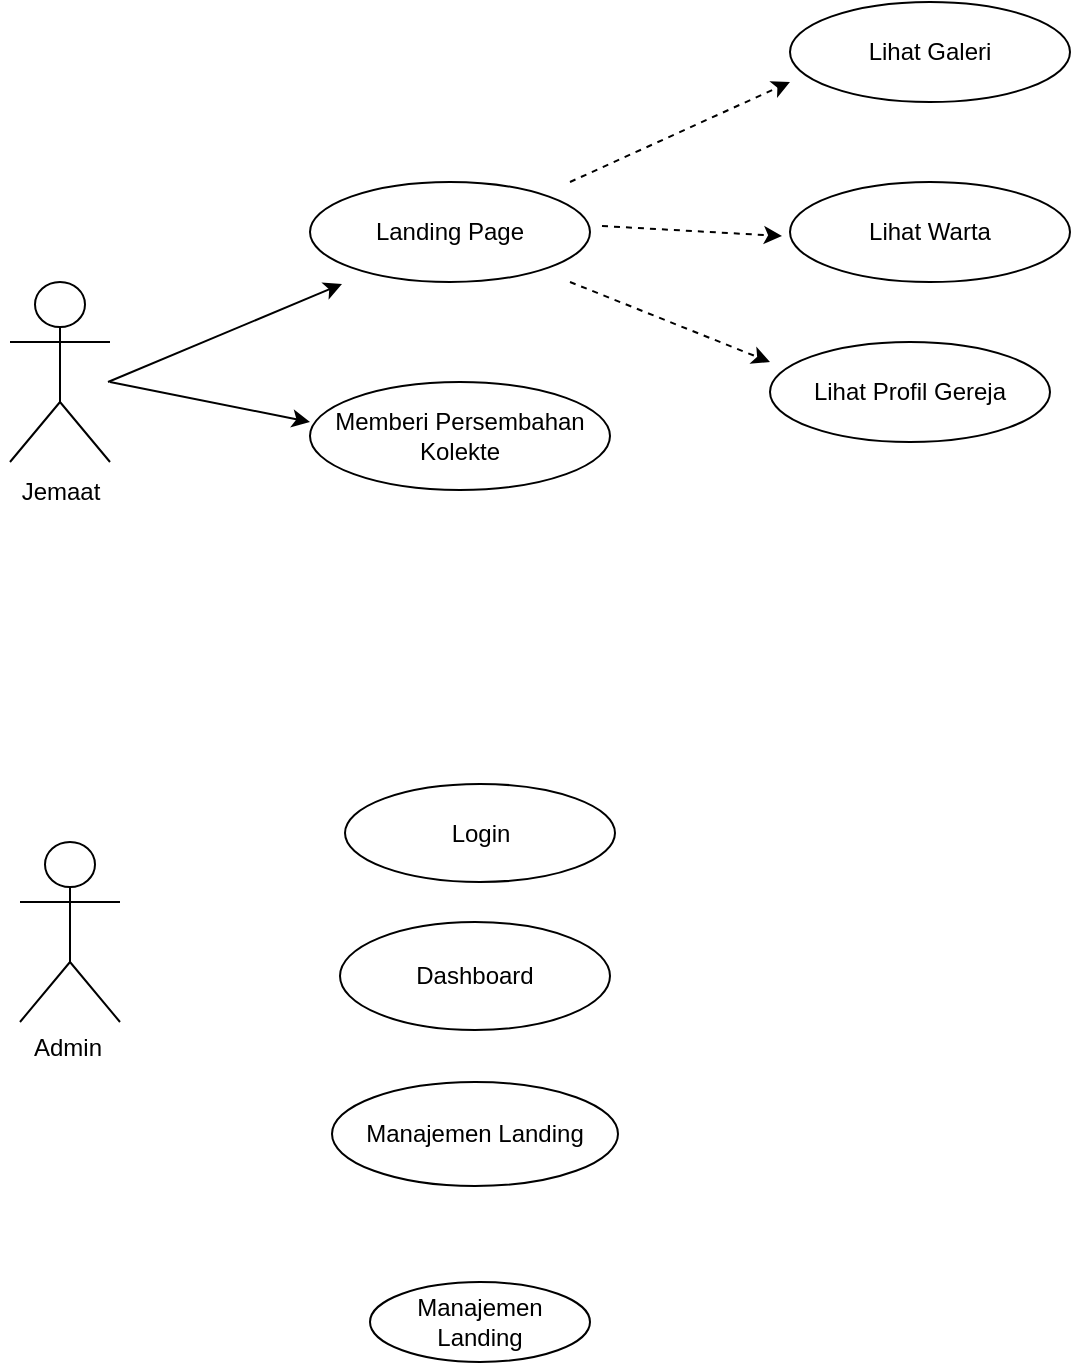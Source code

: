 <mxfile version="20.2.7" type="github">
  <diagram id="lJzqKo0tMmMthapr_AUm" name="Halaman-1">
    <mxGraphModel dx="781" dy="540" grid="1" gridSize="10" guides="1" tooltips="1" connect="1" arrows="1" fold="1" page="1" pageScale="1" pageWidth="850" pageHeight="1100" math="0" shadow="0">
      <root>
        <mxCell id="0" />
        <mxCell id="1" parent="0" />
        <mxCell id="KfWaGZeMBS_jtLyXlY-o-1" value="" style="shape=umlActor;verticalLabelPosition=bottom;verticalAlign=top;html=1;outlineConnect=0;" vertex="1" parent="1">
          <mxGeometry x="70" y="150" width="50" height="90" as="geometry" />
        </mxCell>
        <mxCell id="KfWaGZeMBS_jtLyXlY-o-2" value="Landing Page" style="ellipse;whiteSpace=wrap;html=1;" vertex="1" parent="1">
          <mxGeometry x="220" y="100" width="140" height="50" as="geometry" />
        </mxCell>
        <mxCell id="KfWaGZeMBS_jtLyXlY-o-5" value="Jemaat" style="text;html=1;align=center;verticalAlign=middle;resizable=0;points=[];autosize=1;strokeColor=none;fillColor=none;" vertex="1" parent="1">
          <mxGeometry x="65" y="240" width="60" height="30" as="geometry" />
        </mxCell>
        <mxCell id="KfWaGZeMBS_jtLyXlY-o-9" value="Memberi Persembahan Kolekte" style="ellipse;whiteSpace=wrap;html=1;" vertex="1" parent="1">
          <mxGeometry x="220" y="200" width="150" height="54" as="geometry" />
        </mxCell>
        <mxCell id="KfWaGZeMBS_jtLyXlY-o-10" value="Lihat Galeri" style="ellipse;whiteSpace=wrap;html=1;" vertex="1" parent="1">
          <mxGeometry x="460" y="10" width="140" height="50" as="geometry" />
        </mxCell>
        <mxCell id="KfWaGZeMBS_jtLyXlY-o-11" value="Lihat Warta" style="ellipse;whiteSpace=wrap;html=1;" vertex="1" parent="1">
          <mxGeometry x="460" y="100" width="140" height="50" as="geometry" />
        </mxCell>
        <mxCell id="KfWaGZeMBS_jtLyXlY-o-12" value="Lihat Profil Gereja" style="ellipse;whiteSpace=wrap;html=1;" vertex="1" parent="1">
          <mxGeometry x="450" y="180" width="140" height="50" as="geometry" />
        </mxCell>
        <mxCell id="KfWaGZeMBS_jtLyXlY-o-14" value="" style="endArrow=classic;html=1;rounded=0;" edge="1" parent="1">
          <mxGeometry width="50" height="50" relative="1" as="geometry">
            <mxPoint x="119" y="200" as="sourcePoint" />
            <mxPoint x="236" y="151" as="targetPoint" />
          </mxGeometry>
        </mxCell>
        <mxCell id="KfWaGZeMBS_jtLyXlY-o-15" value="" style="endArrow=classic;html=1;rounded=0;" edge="1" parent="1">
          <mxGeometry width="50" height="50" relative="1" as="geometry">
            <mxPoint x="120" y="200" as="sourcePoint" />
            <mxPoint x="220" y="220" as="targetPoint" />
          </mxGeometry>
        </mxCell>
        <mxCell id="KfWaGZeMBS_jtLyXlY-o-19" value="" style="endArrow=classic;html=1;rounded=0;dashed=1;" edge="1" parent="1">
          <mxGeometry width="50" height="50" relative="1" as="geometry">
            <mxPoint x="350" y="100" as="sourcePoint" />
            <mxPoint x="460" y="50" as="targetPoint" />
          </mxGeometry>
        </mxCell>
        <mxCell id="KfWaGZeMBS_jtLyXlY-o-20" value="" style="endArrow=classic;html=1;rounded=0;dashed=1;" edge="1" parent="1">
          <mxGeometry width="50" height="50" relative="1" as="geometry">
            <mxPoint x="366" y="122" as="sourcePoint" />
            <mxPoint x="456" y="127" as="targetPoint" />
          </mxGeometry>
        </mxCell>
        <mxCell id="KfWaGZeMBS_jtLyXlY-o-21" value="" style="endArrow=classic;html=1;rounded=0;dashed=1;" edge="1" parent="1">
          <mxGeometry width="50" height="50" relative="1" as="geometry">
            <mxPoint x="350" y="150" as="sourcePoint" />
            <mxPoint x="450" y="190" as="targetPoint" />
          </mxGeometry>
        </mxCell>
        <mxCell id="KfWaGZeMBS_jtLyXlY-o-22" value="" style="shape=umlActor;verticalLabelPosition=bottom;verticalAlign=top;html=1;outlineConnect=0;" vertex="1" parent="1">
          <mxGeometry x="75" y="430" width="50" height="90" as="geometry" />
        </mxCell>
        <mxCell id="KfWaGZeMBS_jtLyXlY-o-25" value="Admin" style="text;html=1;strokeColor=none;fillColor=none;align=center;verticalAlign=middle;whiteSpace=wrap;rounded=0;" vertex="1" parent="1">
          <mxGeometry x="69" y="518" width="60" height="30" as="geometry" />
        </mxCell>
        <mxCell id="KfWaGZeMBS_jtLyXlY-o-26" value="Login" style="ellipse;whiteSpace=wrap;html=1;" vertex="1" parent="1">
          <mxGeometry x="237.5" y="401" width="135" height="49" as="geometry" />
        </mxCell>
        <mxCell id="KfWaGZeMBS_jtLyXlY-o-27" value="Dashboard" style="ellipse;whiteSpace=wrap;html=1;" vertex="1" parent="1">
          <mxGeometry x="235" y="470" width="135" height="54" as="geometry" />
        </mxCell>
        <mxCell id="KfWaGZeMBS_jtLyXlY-o-29" value="Manajemen Landing" style="ellipse;whiteSpace=wrap;html=1;" vertex="1" parent="1">
          <mxGeometry x="231" y="550" width="143" height="52" as="geometry" />
        </mxCell>
        <mxCell id="KfWaGZeMBS_jtLyXlY-o-30" value="Manajemen Landing" style="ellipse;whiteSpace=wrap;html=1;" vertex="1" parent="1">
          <mxGeometry x="250" y="650" width="110" height="40" as="geometry" />
        </mxCell>
      </root>
    </mxGraphModel>
  </diagram>
</mxfile>
